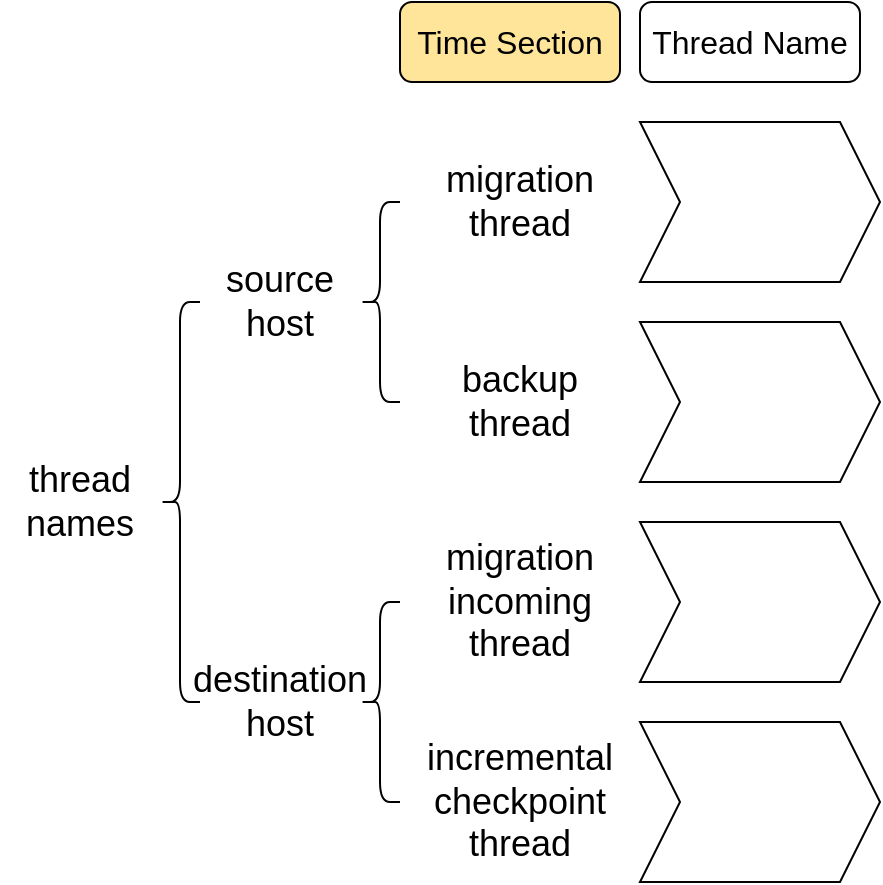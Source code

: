 <mxfile version="21.3.7" type="github">
  <diagram name="第 1 页" id="M2nebdxIByR3aajpJkj1">
    <mxGraphModel dx="1566" dy="470" grid="1" gridSize="10" guides="1" tooltips="1" connect="1" arrows="1" fold="1" page="1" pageScale="1" pageWidth="827" pageHeight="1169" math="0" shadow="0">
      <root>
        <mxCell id="0" />
        <mxCell id="1" parent="0" />
        <mxCell id="LrE-v7Y--Oum1L01Bre4-1" value="" style="shape=step;perimeter=stepPerimeter;whiteSpace=wrap;html=1;fixedSize=1;" vertex="1" parent="1">
          <mxGeometry x="120" y="360" width="120" height="80" as="geometry" />
        </mxCell>
        <mxCell id="LrE-v7Y--Oum1L01Bre4-2" value="&lt;font style=&quot;font-size: 18px;&quot;&gt;migration thread&lt;/font&gt;" style="text;html=1;strokeColor=none;fillColor=none;align=center;verticalAlign=middle;whiteSpace=wrap;rounded=0;" vertex="1" parent="1">
          <mxGeometry x="20" y="380" width="80" height="40" as="geometry" />
        </mxCell>
        <mxCell id="LrE-v7Y--Oum1L01Bre4-4" value="&lt;font size=&quot;3&quot;&gt;Thread Name&lt;/font&gt;" style="rounded=1;whiteSpace=wrap;html=1;" vertex="1" parent="1">
          <mxGeometry x="120" y="300" width="110" height="40" as="geometry" />
        </mxCell>
        <mxCell id="LrE-v7Y--Oum1L01Bre4-5" value="&lt;font style=&quot;font-size: 18px;&quot;&gt;thread&lt;br&gt;names&lt;/font&gt;" style="text;html=1;strokeColor=none;fillColor=none;align=center;verticalAlign=middle;whiteSpace=wrap;rounded=0;" vertex="1" parent="1">
          <mxGeometry x="-200" y="530" width="80" height="40" as="geometry" />
        </mxCell>
        <mxCell id="LrE-v7Y--Oum1L01Bre4-7" value="&lt;font size=&quot;3&quot;&gt;Time Section&lt;/font&gt;" style="rounded=1;whiteSpace=wrap;html=1;fillColor=#FFE599;" vertex="1" parent="1">
          <mxGeometry y="300" width="110" height="40" as="geometry" />
        </mxCell>
        <mxCell id="LrE-v7Y--Oum1L01Bre4-8" value="&lt;font style=&quot;font-size: 18px;&quot;&gt;backup thread&lt;/font&gt;" style="text;html=1;strokeColor=none;fillColor=none;align=center;verticalAlign=middle;whiteSpace=wrap;rounded=0;" vertex="1" parent="1">
          <mxGeometry x="20" y="480" width="80" height="40" as="geometry" />
        </mxCell>
        <mxCell id="LrE-v7Y--Oum1L01Bre4-9" value="" style="shape=step;perimeter=stepPerimeter;whiteSpace=wrap;html=1;fixedSize=1;" vertex="1" parent="1">
          <mxGeometry x="120" y="460" width="120" height="80" as="geometry" />
        </mxCell>
        <mxCell id="LrE-v7Y--Oum1L01Bre4-10" value="" style="shape=step;perimeter=stepPerimeter;whiteSpace=wrap;html=1;fixedSize=1;" vertex="1" parent="1">
          <mxGeometry x="120" y="560" width="120" height="80" as="geometry" />
        </mxCell>
        <mxCell id="LrE-v7Y--Oum1L01Bre4-11" value="" style="shape=step;perimeter=stepPerimeter;whiteSpace=wrap;html=1;fixedSize=1;" vertex="1" parent="1">
          <mxGeometry x="120" y="660" width="120" height="80" as="geometry" />
        </mxCell>
        <mxCell id="LrE-v7Y--Oum1L01Bre4-12" value="&lt;font style=&quot;font-size: 18px;&quot;&gt;migration incoming thread&lt;/font&gt;" style="text;html=1;strokeColor=none;fillColor=none;align=center;verticalAlign=middle;whiteSpace=wrap;rounded=0;" vertex="1" parent="1">
          <mxGeometry x="20" y="580" width="80" height="40" as="geometry" />
        </mxCell>
        <mxCell id="LrE-v7Y--Oum1L01Bre4-13" value="&lt;font style=&quot;font-size: 18px;&quot;&gt;incremental checkpoint thread&lt;/font&gt;" style="text;html=1;strokeColor=none;fillColor=none;align=center;verticalAlign=middle;whiteSpace=wrap;rounded=0;" vertex="1" parent="1">
          <mxGeometry x="20" y="680" width="80" height="40" as="geometry" />
        </mxCell>
        <mxCell id="LrE-v7Y--Oum1L01Bre4-14" value="" style="shape=curlyBracket;whiteSpace=wrap;html=1;rounded=1;labelPosition=left;verticalLabelPosition=middle;align=right;verticalAlign=middle;" vertex="1" parent="1">
          <mxGeometry x="-120" y="450" width="20" height="200" as="geometry" />
        </mxCell>
        <mxCell id="LrE-v7Y--Oum1L01Bre4-16" value="&lt;span style=&quot;font-size: 18px;&quot;&gt;source host&lt;/span&gt;" style="text;html=1;strokeColor=none;fillColor=none;align=center;verticalAlign=middle;whiteSpace=wrap;rounded=0;" vertex="1" parent="1">
          <mxGeometry x="-100" y="430" width="80" height="40" as="geometry" />
        </mxCell>
        <mxCell id="LrE-v7Y--Oum1L01Bre4-17" value="" style="shape=curlyBracket;whiteSpace=wrap;html=1;rounded=1;labelPosition=left;verticalLabelPosition=middle;align=right;verticalAlign=middle;" vertex="1" parent="1">
          <mxGeometry x="-20" y="400" width="20" height="100" as="geometry" />
        </mxCell>
        <mxCell id="LrE-v7Y--Oum1L01Bre4-18" value="&lt;span style=&quot;font-size: 18px;&quot;&gt;destination host&lt;/span&gt;" style="text;html=1;strokeColor=none;fillColor=none;align=center;verticalAlign=middle;whiteSpace=wrap;rounded=0;" vertex="1" parent="1">
          <mxGeometry x="-100" y="630" width="80" height="40" as="geometry" />
        </mxCell>
        <mxCell id="LrE-v7Y--Oum1L01Bre4-19" value="" style="shape=curlyBracket;whiteSpace=wrap;html=1;rounded=1;labelPosition=left;verticalLabelPosition=middle;align=right;verticalAlign=middle;" vertex="1" parent="1">
          <mxGeometry x="-20" y="600" width="20" height="100" as="geometry" />
        </mxCell>
      </root>
    </mxGraphModel>
  </diagram>
</mxfile>
